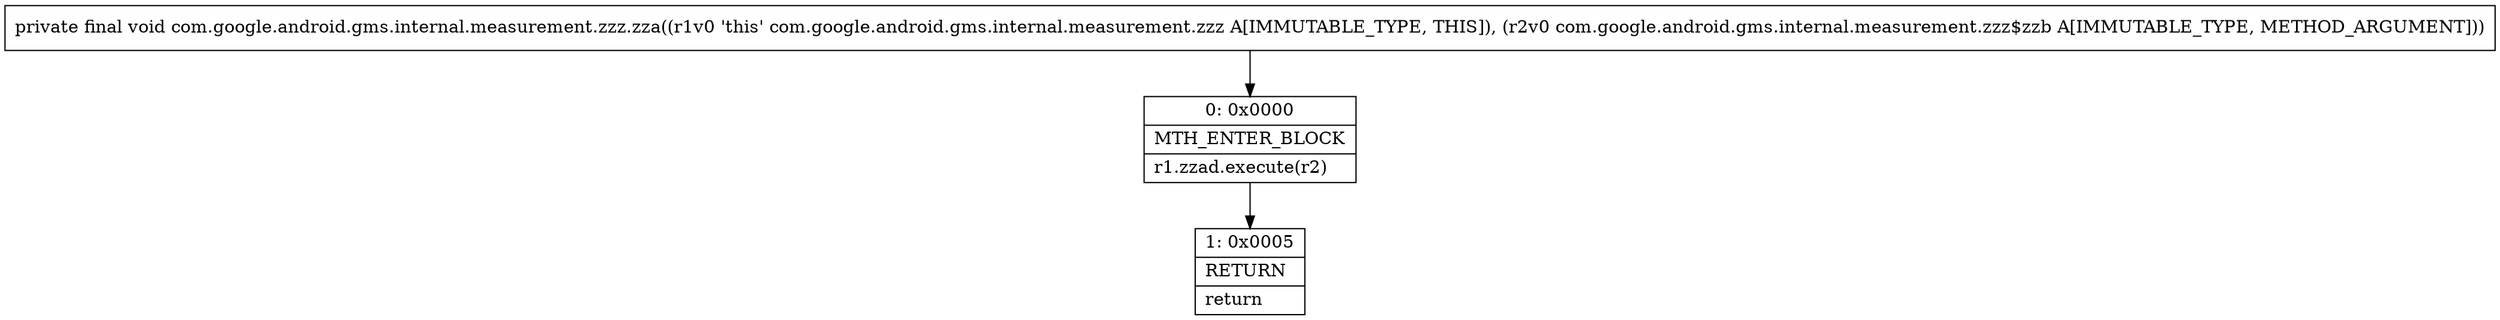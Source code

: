 digraph "CFG forcom.google.android.gms.internal.measurement.zzz.zza(Lcom\/google\/android\/gms\/internal\/measurement\/zzz$zzb;)V" {
Node_0 [shape=record,label="{0\:\ 0x0000|MTH_ENTER_BLOCK\l|r1.zzad.execute(r2)\l}"];
Node_1 [shape=record,label="{1\:\ 0x0005|RETURN\l|return\l}"];
MethodNode[shape=record,label="{private final void com.google.android.gms.internal.measurement.zzz.zza((r1v0 'this' com.google.android.gms.internal.measurement.zzz A[IMMUTABLE_TYPE, THIS]), (r2v0 com.google.android.gms.internal.measurement.zzz$zzb A[IMMUTABLE_TYPE, METHOD_ARGUMENT])) }"];
MethodNode -> Node_0;
Node_0 -> Node_1;
}

